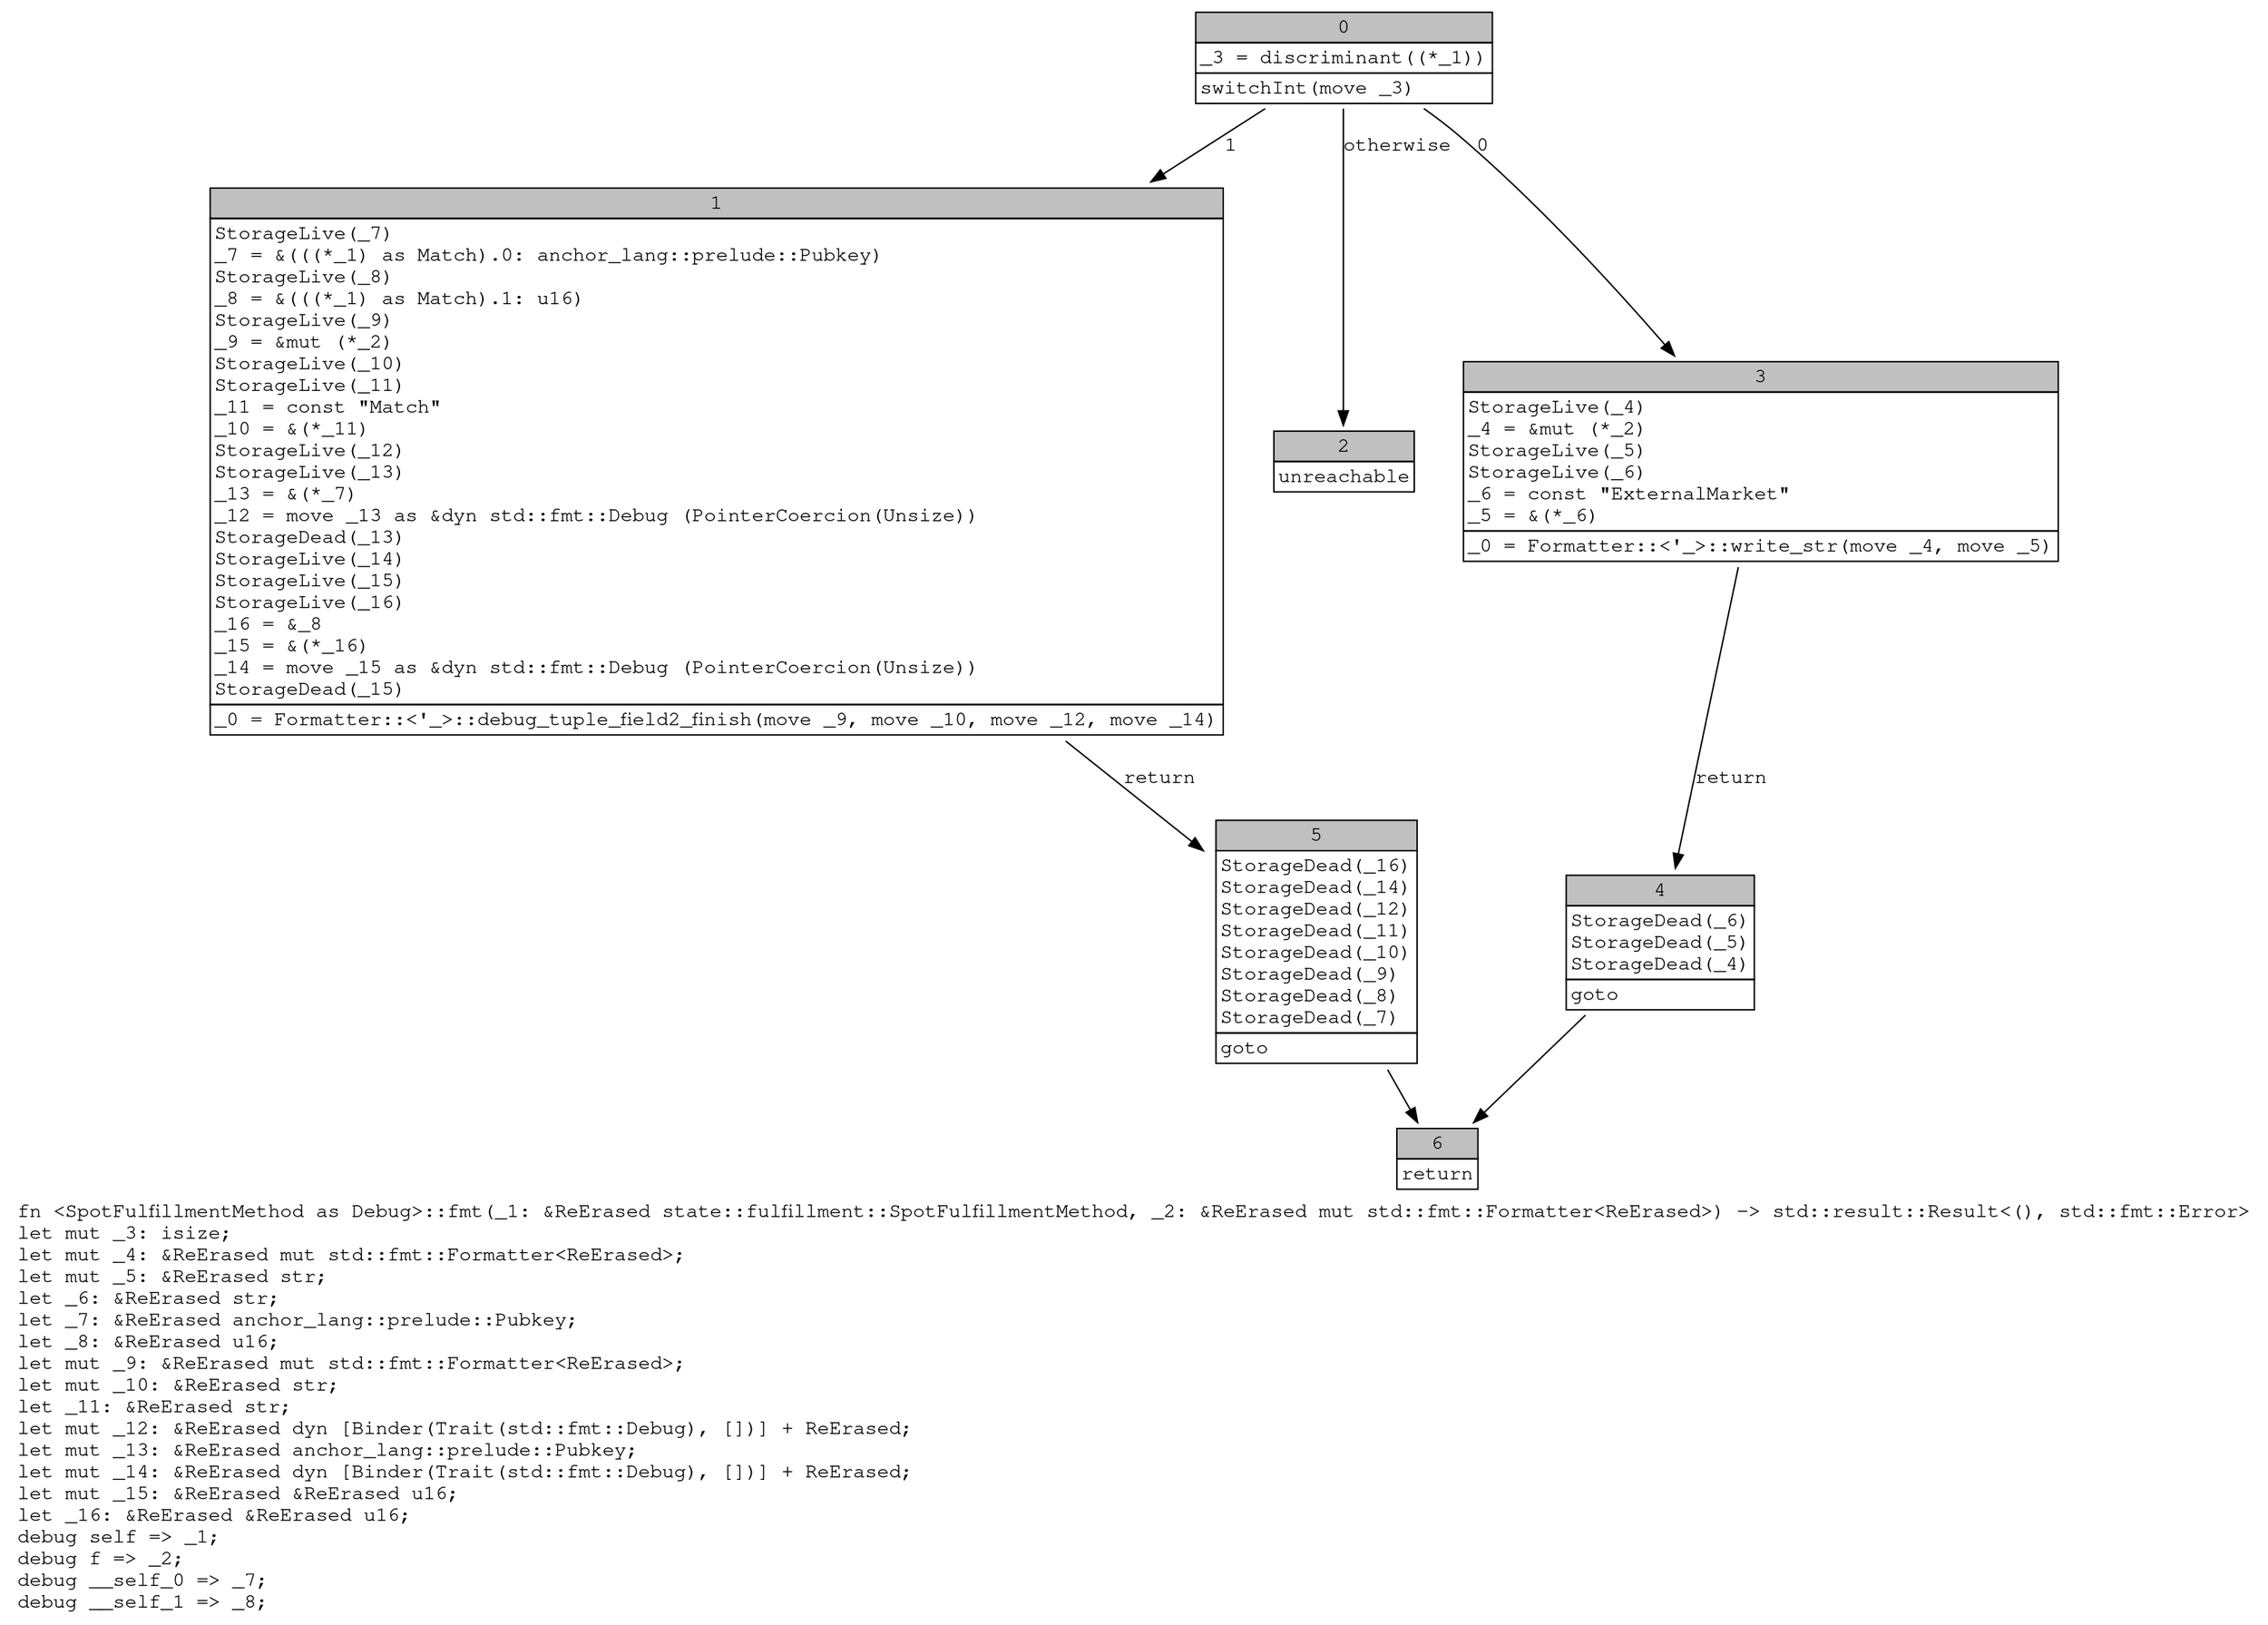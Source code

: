 digraph Mir_0_16193 {
    graph [fontname="Courier, monospace"];
    node [fontname="Courier, monospace"];
    edge [fontname="Courier, monospace"];
    label=<fn &lt;SpotFulfillmentMethod as Debug&gt;::fmt(_1: &amp;ReErased state::fulfillment::SpotFulfillmentMethod, _2: &amp;ReErased mut std::fmt::Formatter&lt;ReErased&gt;) -&gt; std::result::Result&lt;(), std::fmt::Error&gt;<br align="left"/>let mut _3: isize;<br align="left"/>let mut _4: &amp;ReErased mut std::fmt::Formatter&lt;ReErased&gt;;<br align="left"/>let mut _5: &amp;ReErased str;<br align="left"/>let _6: &amp;ReErased str;<br align="left"/>let _7: &amp;ReErased anchor_lang::prelude::Pubkey;<br align="left"/>let _8: &amp;ReErased u16;<br align="left"/>let mut _9: &amp;ReErased mut std::fmt::Formatter&lt;ReErased&gt;;<br align="left"/>let mut _10: &amp;ReErased str;<br align="left"/>let _11: &amp;ReErased str;<br align="left"/>let mut _12: &amp;ReErased dyn [Binder(Trait(std::fmt::Debug), [])] + ReErased;<br align="left"/>let mut _13: &amp;ReErased anchor_lang::prelude::Pubkey;<br align="left"/>let mut _14: &amp;ReErased dyn [Binder(Trait(std::fmt::Debug), [])] + ReErased;<br align="left"/>let mut _15: &amp;ReErased &amp;ReErased u16;<br align="left"/>let _16: &amp;ReErased &amp;ReErased u16;<br align="left"/>debug self =&gt; _1;<br align="left"/>debug f =&gt; _2;<br align="left"/>debug __self_0 =&gt; _7;<br align="left"/>debug __self_1 =&gt; _8;<br align="left"/>>;
    bb0__0_16193 [shape="none", label=<<table border="0" cellborder="1" cellspacing="0"><tr><td bgcolor="gray" align="center" colspan="1">0</td></tr><tr><td align="left" balign="left">_3 = discriminant((*_1))<br/></td></tr><tr><td align="left">switchInt(move _3)</td></tr></table>>];
    bb1__0_16193 [shape="none", label=<<table border="0" cellborder="1" cellspacing="0"><tr><td bgcolor="gray" align="center" colspan="1">1</td></tr><tr><td align="left" balign="left">StorageLive(_7)<br/>_7 = &amp;(((*_1) as Match).0: anchor_lang::prelude::Pubkey)<br/>StorageLive(_8)<br/>_8 = &amp;(((*_1) as Match).1: u16)<br/>StorageLive(_9)<br/>_9 = &amp;mut (*_2)<br/>StorageLive(_10)<br/>StorageLive(_11)<br/>_11 = const &quot;Match&quot;<br/>_10 = &amp;(*_11)<br/>StorageLive(_12)<br/>StorageLive(_13)<br/>_13 = &amp;(*_7)<br/>_12 = move _13 as &amp;dyn std::fmt::Debug (PointerCoercion(Unsize))<br/>StorageDead(_13)<br/>StorageLive(_14)<br/>StorageLive(_15)<br/>StorageLive(_16)<br/>_16 = &amp;_8<br/>_15 = &amp;(*_16)<br/>_14 = move _15 as &amp;dyn std::fmt::Debug (PointerCoercion(Unsize))<br/>StorageDead(_15)<br/></td></tr><tr><td align="left">_0 = Formatter::&lt;'_&gt;::debug_tuple_field2_finish(move _9, move _10, move _12, move _14)</td></tr></table>>];
    bb2__0_16193 [shape="none", label=<<table border="0" cellborder="1" cellspacing="0"><tr><td bgcolor="gray" align="center" colspan="1">2</td></tr><tr><td align="left">unreachable</td></tr></table>>];
    bb3__0_16193 [shape="none", label=<<table border="0" cellborder="1" cellspacing="0"><tr><td bgcolor="gray" align="center" colspan="1">3</td></tr><tr><td align="left" balign="left">StorageLive(_4)<br/>_4 = &amp;mut (*_2)<br/>StorageLive(_5)<br/>StorageLive(_6)<br/>_6 = const &quot;ExternalMarket&quot;<br/>_5 = &amp;(*_6)<br/></td></tr><tr><td align="left">_0 = Formatter::&lt;'_&gt;::write_str(move _4, move _5)</td></tr></table>>];
    bb4__0_16193 [shape="none", label=<<table border="0" cellborder="1" cellspacing="0"><tr><td bgcolor="gray" align="center" colspan="1">4</td></tr><tr><td align="left" balign="left">StorageDead(_6)<br/>StorageDead(_5)<br/>StorageDead(_4)<br/></td></tr><tr><td align="left">goto</td></tr></table>>];
    bb5__0_16193 [shape="none", label=<<table border="0" cellborder="1" cellspacing="0"><tr><td bgcolor="gray" align="center" colspan="1">5</td></tr><tr><td align="left" balign="left">StorageDead(_16)<br/>StorageDead(_14)<br/>StorageDead(_12)<br/>StorageDead(_11)<br/>StorageDead(_10)<br/>StorageDead(_9)<br/>StorageDead(_8)<br/>StorageDead(_7)<br/></td></tr><tr><td align="left">goto</td></tr></table>>];
    bb6__0_16193 [shape="none", label=<<table border="0" cellborder="1" cellspacing="0"><tr><td bgcolor="gray" align="center" colspan="1">6</td></tr><tr><td align="left">return</td></tr></table>>];
    bb0__0_16193 -> bb3__0_16193 [label="0"];
    bb0__0_16193 -> bb1__0_16193 [label="1"];
    bb0__0_16193 -> bb2__0_16193 [label="otherwise"];
    bb1__0_16193 -> bb5__0_16193 [label="return"];
    bb3__0_16193 -> bb4__0_16193 [label="return"];
    bb4__0_16193 -> bb6__0_16193 [label=""];
    bb5__0_16193 -> bb6__0_16193 [label=""];
}
